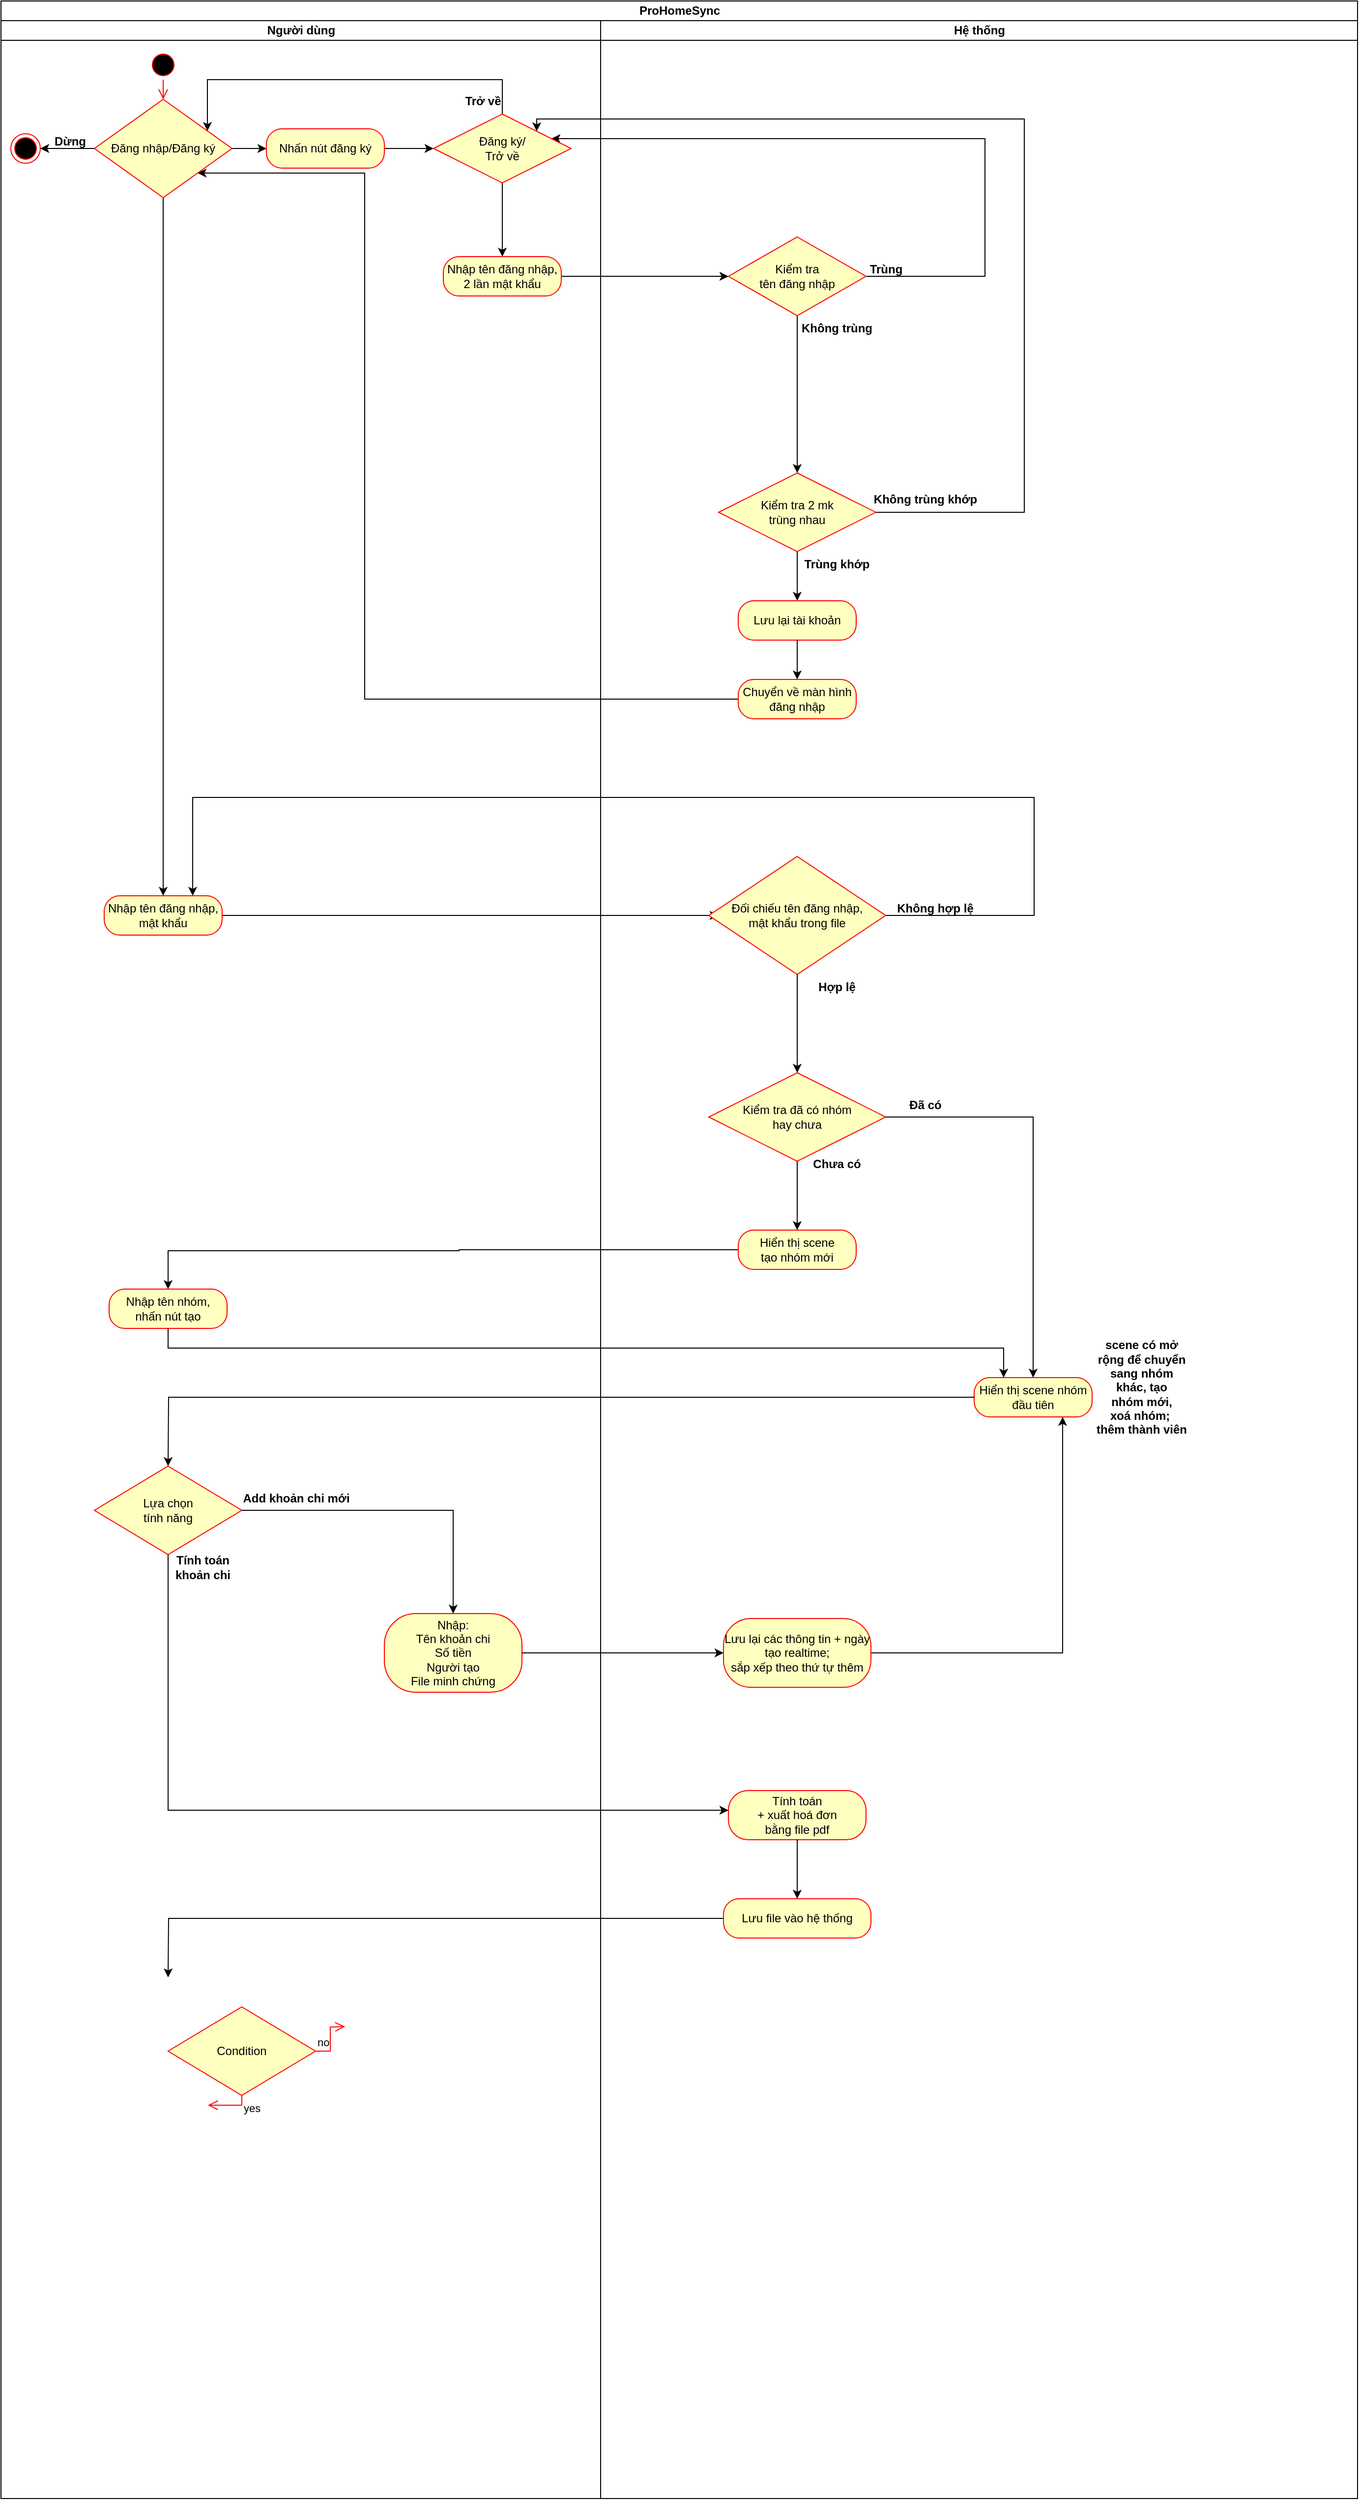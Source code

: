 <mxfile version="26.1.0">
  <diagram name="Trang-1" id="7JNEKgZgZRjt4ox5-sU_">
    <mxGraphModel dx="1218" dy="1773" grid="1" gridSize="10" guides="1" tooltips="1" connect="1" arrows="1" fold="1" page="1" pageScale="1" pageWidth="827" pageHeight="1169" math="0" shadow="0">
      <root>
        <mxCell id="0" />
        <mxCell id="1" parent="0" />
        <mxCell id="IZtvYsub-rzBRj75f5gO-3" value="ProHomeSync" style="swimlane;childLayout=stackLayout;resizeParent=1;resizeParentMax=0;startSize=20;html=1;" parent="1" vertex="1">
          <mxGeometry x="230" y="-50" width="1380" height="2540" as="geometry">
            <mxRectangle x="230" y="-50" width="60" height="30" as="alternateBounds" />
          </mxGeometry>
        </mxCell>
        <mxCell id="hBP3JbaCI2nq2AsKA252-29" style="edgeStyle=orthogonalEdgeStyle;rounded=0;orthogonalLoop=1;jettySize=auto;html=1;" edge="1" parent="IZtvYsub-rzBRj75f5gO-3" source="hBP3JbaCI2nq2AsKA252-28" target="hBP3JbaCI2nq2AsKA252-31">
          <mxGeometry relative="1" as="geometry">
            <mxPoint x="740" y="220" as="targetPoint" />
            <Array as="points">
              <mxPoint x="670" y="280" />
              <mxPoint x="670" y="280" />
            </Array>
          </mxGeometry>
        </mxCell>
        <mxCell id="hBP3JbaCI2nq2AsKA252-73" style="edgeStyle=orthogonalEdgeStyle;rounded=0;orthogonalLoop=1;jettySize=auto;html=1;entryX=0.857;entryY=0.357;entryDx=0;entryDy=0;entryPerimeter=0;" edge="1" parent="IZtvYsub-rzBRj75f5gO-3" source="hBP3JbaCI2nq2AsKA252-31" target="hBP3JbaCI2nq2AsKA252-37">
          <mxGeometry relative="1" as="geometry">
            <mxPoint x="1000" y="140" as="targetPoint" />
            <Array as="points">
              <mxPoint x="1001" y="280" />
              <mxPoint x="1001" y="140" />
            </Array>
          </mxGeometry>
        </mxCell>
        <mxCell id="hBP3JbaCI2nq2AsKA252-74" style="edgeStyle=orthogonalEdgeStyle;rounded=0;orthogonalLoop=1;jettySize=auto;html=1;entryX=1;entryY=0;entryDx=0;entryDy=0;" edge="1" parent="IZtvYsub-rzBRj75f5gO-3" source="hBP3JbaCI2nq2AsKA252-55" target="hBP3JbaCI2nq2AsKA252-37">
          <mxGeometry relative="1" as="geometry">
            <mxPoint x="1040" y="120" as="targetPoint" />
            <Array as="points">
              <mxPoint x="1041" y="520" />
              <mxPoint x="1041" y="120" />
              <mxPoint x="545" y="120" />
            </Array>
          </mxGeometry>
        </mxCell>
        <mxCell id="hBP3JbaCI2nq2AsKA252-83" style="edgeStyle=orthogonalEdgeStyle;rounded=0;orthogonalLoop=1;jettySize=auto;html=1;exitX=0;exitY=0.5;exitDx=0;exitDy=0;entryX=1;entryY=1;entryDx=0;entryDy=0;" edge="1" parent="IZtvYsub-rzBRj75f5gO-3" source="hBP3JbaCI2nq2AsKA252-81" target="hBP3JbaCI2nq2AsKA252-5">
          <mxGeometry relative="1" as="geometry">
            <mxPoint x="300" y="220" as="targetPoint" />
            <mxPoint x="745" y="720" as="sourcePoint" />
            <Array as="points">
              <mxPoint x="370" y="710" />
              <mxPoint x="370" y="175" />
            </Array>
          </mxGeometry>
        </mxCell>
        <mxCell id="hBP3JbaCI2nq2AsKA252-88" style="edgeStyle=orthogonalEdgeStyle;rounded=0;orthogonalLoop=1;jettySize=auto;html=1;entryX=0.75;entryY=0;entryDx=0;entryDy=0;" edge="1" parent="IZtvYsub-rzBRj75f5gO-3" source="hBP3JbaCI2nq2AsKA252-85" target="hBP3JbaCI2nq2AsKA252-13">
          <mxGeometry relative="1" as="geometry">
            <mxPoint x="1050" y="810" as="targetPoint" />
            <Array as="points">
              <mxPoint x="1051" y="930" />
              <mxPoint x="1051" y="810" />
              <mxPoint x="195" y="810" />
            </Array>
          </mxGeometry>
        </mxCell>
        <mxCell id="hBP3JbaCI2nq2AsKA252-108" style="edgeStyle=orthogonalEdgeStyle;rounded=0;orthogonalLoop=1;jettySize=auto;html=1;exitX=0.5;exitY=1;exitDx=0;exitDy=0;entryX=0.25;entryY=0;entryDx=0;entryDy=0;" edge="1" parent="IZtvYsub-rzBRj75f5gO-3" source="hBP3JbaCI2nq2AsKA252-102" target="hBP3JbaCI2nq2AsKA252-105">
          <mxGeometry relative="1" as="geometry">
            <mxPoint x="990" y="1380" as="targetPoint" />
            <Array as="points">
              <mxPoint x="170" y="1370" />
              <mxPoint x="1020" y="1370" />
            </Array>
          </mxGeometry>
        </mxCell>
        <mxCell id="IZtvYsub-rzBRj75f5gO-5" value="Người dùng" style="swimlane;startSize=20;html=1;" parent="IZtvYsub-rzBRj75f5gO-3" vertex="1">
          <mxGeometry y="20" width="610" height="2520" as="geometry" />
        </mxCell>
        <mxCell id="hBP3JbaCI2nq2AsKA252-3" value="" style="ellipse;html=1;shape=startState;fillColor=#000000;strokeColor=#ff0000;" vertex="1" parent="IZtvYsub-rzBRj75f5gO-5">
          <mxGeometry x="150" y="30" width="30" height="30" as="geometry" />
        </mxCell>
        <mxCell id="hBP3JbaCI2nq2AsKA252-4" value="" style="edgeStyle=orthogonalEdgeStyle;html=1;verticalAlign=bottom;endArrow=open;endSize=8;strokeColor=#ff0000;rounded=0;" edge="1" source="hBP3JbaCI2nq2AsKA252-3" parent="IZtvYsub-rzBRj75f5gO-5">
          <mxGeometry relative="1" as="geometry">
            <mxPoint x="165" y="80" as="targetPoint" />
          </mxGeometry>
        </mxCell>
        <mxCell id="hBP3JbaCI2nq2AsKA252-18" style="edgeStyle=orthogonalEdgeStyle;rounded=0;orthogonalLoop=1;jettySize=auto;html=1;entryX=0.5;entryY=0;entryDx=0;entryDy=0;" edge="1" parent="IZtvYsub-rzBRj75f5gO-5" source="hBP3JbaCI2nq2AsKA252-5" target="hBP3JbaCI2nq2AsKA252-13">
          <mxGeometry relative="1" as="geometry" />
        </mxCell>
        <mxCell id="hBP3JbaCI2nq2AsKA252-71" style="edgeStyle=orthogonalEdgeStyle;rounded=0;orthogonalLoop=1;jettySize=auto;html=1;" edge="1" parent="IZtvYsub-rzBRj75f5gO-5" source="hBP3JbaCI2nq2AsKA252-5" target="hBP3JbaCI2nq2AsKA252-69">
          <mxGeometry relative="1" as="geometry" />
        </mxCell>
        <mxCell id="hBP3JbaCI2nq2AsKA252-5" value="Đăng nhập/Đăng ký" style="rhombus;whiteSpace=wrap;html=1;fontColor=#000000;fillColor=#ffffc0;strokeColor=#ff0000;" vertex="1" parent="IZtvYsub-rzBRj75f5gO-5">
          <mxGeometry x="95" y="80" width="140" height="100" as="geometry" />
        </mxCell>
        <mxCell id="hBP3JbaCI2nq2AsKA252-10" value="" style="ellipse;html=1;shape=endState;fillColor=#000000;strokeColor=#ff0000;" vertex="1" parent="IZtvYsub-rzBRj75f5gO-5">
          <mxGeometry x="10" y="115.003" width="30" height="30" as="geometry" />
        </mxCell>
        <mxCell id="hBP3JbaCI2nq2AsKA252-9" style="edgeStyle=orthogonalEdgeStyle;rounded=0;orthogonalLoop=1;jettySize=auto;html=1;exitX=0;exitY=0.5;exitDx=0;exitDy=0;" edge="1" parent="IZtvYsub-rzBRj75f5gO-5" source="hBP3JbaCI2nq2AsKA252-5" target="hBP3JbaCI2nq2AsKA252-10">
          <mxGeometry relative="1" as="geometry">
            <mxPoint x="40" y="100.333" as="targetPoint" />
            <Array as="points">
              <mxPoint x="70" y="130" />
              <mxPoint x="70" y="130" />
            </Array>
          </mxGeometry>
        </mxCell>
        <mxCell id="hBP3JbaCI2nq2AsKA252-15" value="Dừng" style="text;align=center;fontStyle=1;verticalAlign=middle;spacingLeft=3;spacingRight=3;strokeColor=none;rotatable=0;points=[[0,0.5],[1,0.5]];portConstraint=eastwest;html=1;" vertex="1" parent="IZtvYsub-rzBRj75f5gO-5">
          <mxGeometry x="30" y="110" width="80" height="26" as="geometry" />
        </mxCell>
        <mxCell id="hBP3JbaCI2nq2AsKA252-84" style="edgeStyle=orthogonalEdgeStyle;rounded=0;orthogonalLoop=1;jettySize=auto;html=1;" edge="1" parent="IZtvYsub-rzBRj75f5gO-5" source="hBP3JbaCI2nq2AsKA252-13">
          <mxGeometry relative="1" as="geometry">
            <mxPoint x="730" y="910" as="targetPoint" />
          </mxGeometry>
        </mxCell>
        <mxCell id="hBP3JbaCI2nq2AsKA252-13" value="Nhập tên đăng nhập,&lt;br&gt;mật khẩu" style="rounded=1;whiteSpace=wrap;html=1;arcSize=40;fontColor=#000000;fillColor=#ffffc0;strokeColor=#ff0000;" vertex="1" parent="IZtvYsub-rzBRj75f5gO-5">
          <mxGeometry x="105" y="890" width="120" height="40" as="geometry" />
        </mxCell>
        <mxCell id="hBP3JbaCI2nq2AsKA252-28" value="Nhập tên đăng nhập,&lt;br&gt;2 lần mật khẩu" style="rounded=1;whiteSpace=wrap;html=1;arcSize=40;fontColor=#000000;fillColor=#ffffc0;strokeColor=#ff0000;" vertex="1" parent="IZtvYsub-rzBRj75f5gO-5">
          <mxGeometry x="450" y="240" width="120" height="40" as="geometry" />
        </mxCell>
        <mxCell id="hBP3JbaCI2nq2AsKA252-40" style="edgeStyle=orthogonalEdgeStyle;rounded=0;orthogonalLoop=1;jettySize=auto;html=1;exitX=0.5;exitY=0;exitDx=0;exitDy=0;" edge="1" parent="IZtvYsub-rzBRj75f5gO-5" source="hBP3JbaCI2nq2AsKA252-37" target="hBP3JbaCI2nq2AsKA252-5">
          <mxGeometry relative="1" as="geometry">
            <mxPoint x="210" y="70" as="targetPoint" />
            <Array as="points">
              <mxPoint x="510" y="60" />
              <mxPoint x="210" y="60" />
            </Array>
          </mxGeometry>
        </mxCell>
        <mxCell id="hBP3JbaCI2nq2AsKA252-66" style="edgeStyle=orthogonalEdgeStyle;rounded=0;orthogonalLoop=1;jettySize=auto;html=1;entryX=0.5;entryY=0;entryDx=0;entryDy=0;" edge="1" parent="IZtvYsub-rzBRj75f5gO-5" source="hBP3JbaCI2nq2AsKA252-37" target="hBP3JbaCI2nq2AsKA252-28">
          <mxGeometry relative="1" as="geometry">
            <mxPoint x="510" y="210" as="targetPoint" />
          </mxGeometry>
        </mxCell>
        <mxCell id="hBP3JbaCI2nq2AsKA252-37" value="Đăng ký/&lt;br&gt;Trở về" style="rhombus;whiteSpace=wrap;html=1;fontColor=#000000;fillColor=#ffffc0;strokeColor=#ff0000;" vertex="1" parent="IZtvYsub-rzBRj75f5gO-5">
          <mxGeometry x="440" y="95" width="140" height="70" as="geometry" />
        </mxCell>
        <mxCell id="hBP3JbaCI2nq2AsKA252-41" value="Trở về" style="text;align=center;fontStyle=1;verticalAlign=middle;spacingLeft=3;spacingRight=3;strokeColor=none;rotatable=0;points=[[0,0.5],[1,0.5]];portConstraint=eastwest;html=1;" vertex="1" parent="IZtvYsub-rzBRj75f5gO-5">
          <mxGeometry x="450" y="69" width="80" height="26" as="geometry" />
        </mxCell>
        <mxCell id="hBP3JbaCI2nq2AsKA252-72" style="edgeStyle=orthogonalEdgeStyle;rounded=0;orthogonalLoop=1;jettySize=auto;html=1;" edge="1" parent="IZtvYsub-rzBRj75f5gO-5" source="hBP3JbaCI2nq2AsKA252-69" target="hBP3JbaCI2nq2AsKA252-37">
          <mxGeometry relative="1" as="geometry" />
        </mxCell>
        <mxCell id="hBP3JbaCI2nq2AsKA252-69" value="Nhấn nút đăng ký" style="rounded=1;whiteSpace=wrap;html=1;arcSize=40;fontColor=#000000;fillColor=#ffffc0;strokeColor=#ff0000;" vertex="1" parent="IZtvYsub-rzBRj75f5gO-5">
          <mxGeometry x="270" y="110" width="120" height="40" as="geometry" />
        </mxCell>
        <mxCell id="hBP3JbaCI2nq2AsKA252-102" value="Nhập tên nhóm,&lt;br&gt;nhấn nút tạo" style="rounded=1;whiteSpace=wrap;html=1;arcSize=40;fontColor=#000000;fillColor=#ffffc0;strokeColor=#ff0000;" vertex="1" parent="IZtvYsub-rzBRj75f5gO-5">
          <mxGeometry x="110" y="1290" width="120" height="40" as="geometry" />
        </mxCell>
        <mxCell id="hBP3JbaCI2nq2AsKA252-111" value="Lựa chọn&lt;br&gt;tính năng" style="rhombus;whiteSpace=wrap;html=1;fontColor=#000000;fillColor=#ffffc0;strokeColor=#ff0000;" vertex="1" parent="IZtvYsub-rzBRj75f5gO-5">
          <mxGeometry x="95" y="1470" width="150" height="90" as="geometry" />
        </mxCell>
        <mxCell id="hBP3JbaCI2nq2AsKA252-116" value="Add khoản chi mới" style="text;align=center;fontStyle=1;verticalAlign=middle;spacingLeft=3;spacingRight=3;strokeColor=none;rotatable=0;points=[[0,0.5],[1,0.5]];portConstraint=eastwest;html=1;" vertex="1" parent="IZtvYsub-rzBRj75f5gO-5">
          <mxGeometry x="260" y="1490" width="80" height="26" as="geometry" />
        </mxCell>
        <mxCell id="hBP3JbaCI2nq2AsKA252-115" value="Nhập:&lt;br&gt;Tên khoản chi&lt;br&gt;Số tiền&lt;br&gt;Người tạo&lt;br&gt;File minh chứng" style="rounded=1;whiteSpace=wrap;html=1;arcSize=40;fontColor=#000000;fillColor=#ffffc0;strokeColor=#ff0000;" vertex="1" parent="IZtvYsub-rzBRj75f5gO-5">
          <mxGeometry x="390" y="1620" width="140" height="80" as="geometry" />
        </mxCell>
        <mxCell id="hBP3JbaCI2nq2AsKA252-114" style="edgeStyle=orthogonalEdgeStyle;rounded=0;orthogonalLoop=1;jettySize=auto;html=1;" edge="1" parent="IZtvYsub-rzBRj75f5gO-5" source="hBP3JbaCI2nq2AsKA252-111" target="hBP3JbaCI2nq2AsKA252-115">
          <mxGeometry relative="1" as="geometry">
            <mxPoint x="800" y="1515" as="targetPoint" />
          </mxGeometry>
        </mxCell>
        <mxCell id="hBP3JbaCI2nq2AsKA252-122" value="Tính toán&lt;br&gt;khoản chi" style="text;align=center;fontStyle=1;verticalAlign=middle;spacingLeft=3;spacingRight=3;strokeColor=none;rotatable=0;points=[[0,0.5],[1,0.5]];portConstraint=eastwest;html=1;" vertex="1" parent="IZtvYsub-rzBRj75f5gO-5">
          <mxGeometry x="165" y="1560" width="80" height="26" as="geometry" />
        </mxCell>
        <mxCell id="hBP3JbaCI2nq2AsKA252-136" value="Condition" style="rhombus;whiteSpace=wrap;html=1;fontColor=#000000;fillColor=#ffffc0;strokeColor=#ff0000;" vertex="1" parent="IZtvYsub-rzBRj75f5gO-5">
          <mxGeometry x="170" y="2020" width="150" height="90" as="geometry" />
        </mxCell>
        <mxCell id="hBP3JbaCI2nq2AsKA252-137" value="no" style="edgeStyle=orthogonalEdgeStyle;html=1;align=left;verticalAlign=bottom;endArrow=open;endSize=8;strokeColor=#ff0000;rounded=0;" edge="1" source="hBP3JbaCI2nq2AsKA252-136" parent="IZtvYsub-rzBRj75f5gO-5">
          <mxGeometry x="-1" relative="1" as="geometry">
            <mxPoint x="350" y="2040" as="targetPoint" />
          </mxGeometry>
        </mxCell>
        <mxCell id="hBP3JbaCI2nq2AsKA252-138" value="yes" style="edgeStyle=orthogonalEdgeStyle;html=1;align=left;verticalAlign=top;endArrow=open;endSize=8;strokeColor=#ff0000;rounded=0;" edge="1" source="hBP3JbaCI2nq2AsKA252-136" parent="IZtvYsub-rzBRj75f5gO-5">
          <mxGeometry x="-1" relative="1" as="geometry">
            <mxPoint x="210" y="2120" as="targetPoint" />
          </mxGeometry>
        </mxCell>
        <mxCell id="IZtvYsub-rzBRj75f5gO-6" value="Hệ thống" style="swimlane;startSize=20;html=1;" parent="IZtvYsub-rzBRj75f5gO-3" vertex="1">
          <mxGeometry x="610" y="20" width="770" height="2520" as="geometry">
            <mxRectangle x="320" y="20" width="40" height="570" as="alternateBounds" />
          </mxGeometry>
        </mxCell>
        <mxCell id="hBP3JbaCI2nq2AsKA252-68" style="edgeStyle=orthogonalEdgeStyle;rounded=0;orthogonalLoop=1;jettySize=auto;html=1;entryX=0.5;entryY=0;entryDx=0;entryDy=0;" edge="1" parent="IZtvYsub-rzBRj75f5gO-6" source="hBP3JbaCI2nq2AsKA252-31" target="hBP3JbaCI2nq2AsKA252-55">
          <mxGeometry relative="1" as="geometry">
            <mxPoint x="200" y="390" as="targetPoint" />
          </mxGeometry>
        </mxCell>
        <mxCell id="hBP3JbaCI2nq2AsKA252-31" value="Kiểm tra&lt;br&gt;tên đăng nhập" style="rhombus;whiteSpace=wrap;html=1;fontColor=#000000;fillColor=#ffffc0;strokeColor=#ff0000;" vertex="1" parent="IZtvYsub-rzBRj75f5gO-6">
          <mxGeometry x="130" y="220" width="140" height="80" as="geometry" />
        </mxCell>
        <mxCell id="hBP3JbaCI2nq2AsKA252-35" value="Trùng" style="text;align=center;fontStyle=1;verticalAlign=middle;spacingLeft=3;spacingRight=3;strokeColor=none;rotatable=0;points=[[0,0.5],[1,0.5]];portConstraint=eastwest;html=1;" vertex="1" parent="IZtvYsub-rzBRj75f5gO-6">
          <mxGeometry x="250" y="240" width="80" height="26" as="geometry" />
        </mxCell>
        <mxCell id="hBP3JbaCI2nq2AsKA252-44" value="Không trùng" style="text;align=center;fontStyle=1;verticalAlign=middle;spacingLeft=3;spacingRight=3;strokeColor=none;rotatable=0;points=[[0,0.5],[1,0.5]];portConstraint=eastwest;html=1;" vertex="1" parent="IZtvYsub-rzBRj75f5gO-6">
          <mxGeometry x="200" y="300" width="80" height="26" as="geometry" />
        </mxCell>
        <mxCell id="hBP3JbaCI2nq2AsKA252-75" style="edgeStyle=orthogonalEdgeStyle;rounded=0;orthogonalLoop=1;jettySize=auto;html=1;" edge="1" parent="IZtvYsub-rzBRj75f5gO-6" source="hBP3JbaCI2nq2AsKA252-55">
          <mxGeometry relative="1" as="geometry">
            <mxPoint x="200" y="590" as="targetPoint" />
          </mxGeometry>
        </mxCell>
        <mxCell id="hBP3JbaCI2nq2AsKA252-55" value="Kiểm tra 2 mk&lt;br&gt;trùng nhau" style="rhombus;whiteSpace=wrap;html=1;fontColor=#000000;fillColor=#ffffc0;strokeColor=#ff0000;" vertex="1" parent="IZtvYsub-rzBRj75f5gO-6">
          <mxGeometry x="120" y="460" width="160" height="80" as="geometry" />
        </mxCell>
        <mxCell id="hBP3JbaCI2nq2AsKA252-61" value="Không trùng khớp" style="text;align=center;fontStyle=1;verticalAlign=middle;spacingLeft=3;spacingRight=3;strokeColor=none;rotatable=0;points=[[0,0.5],[1,0.5]];portConstraint=eastwest;html=1;" vertex="1" parent="IZtvYsub-rzBRj75f5gO-6">
          <mxGeometry x="290" y="474" width="80" height="26" as="geometry" />
        </mxCell>
        <mxCell id="hBP3JbaCI2nq2AsKA252-77" value="Trùng khớp" style="text;align=center;fontStyle=1;verticalAlign=middle;spacingLeft=3;spacingRight=3;strokeColor=none;rotatable=0;points=[[0,0.5],[1,0.5]];portConstraint=eastwest;html=1;" vertex="1" parent="IZtvYsub-rzBRj75f5gO-6">
          <mxGeometry x="200" y="540" width="80" height="26" as="geometry" />
        </mxCell>
        <mxCell id="hBP3JbaCI2nq2AsKA252-78" value="Lưu lại tài khoản" style="rounded=1;whiteSpace=wrap;html=1;arcSize=40;fontColor=#000000;fillColor=#ffffc0;strokeColor=#ff0000;" vertex="1" parent="IZtvYsub-rzBRj75f5gO-6">
          <mxGeometry x="140" y="590" width="120" height="40" as="geometry" />
        </mxCell>
        <mxCell id="hBP3JbaCI2nq2AsKA252-81" value="Chuyển về màn hình đăng nhập" style="rounded=1;whiteSpace=wrap;html=1;arcSize=40;fontColor=#000000;fillColor=#ffffc0;strokeColor=#ff0000;" vertex="1" parent="IZtvYsub-rzBRj75f5gO-6">
          <mxGeometry x="140" y="670" width="120" height="40" as="geometry" />
        </mxCell>
        <mxCell id="hBP3JbaCI2nq2AsKA252-80" style="edgeStyle=orthogonalEdgeStyle;rounded=0;orthogonalLoop=1;jettySize=auto;html=1;" edge="1" parent="IZtvYsub-rzBRj75f5gO-6" source="hBP3JbaCI2nq2AsKA252-78" target="hBP3JbaCI2nq2AsKA252-81">
          <mxGeometry relative="1" as="geometry">
            <mxPoint x="200" y="670" as="targetPoint" />
          </mxGeometry>
        </mxCell>
        <mxCell id="hBP3JbaCI2nq2AsKA252-85" value="Đối chiếu tên đăng nhập,&lt;br&gt;mật khẩu trong file" style="rhombus;whiteSpace=wrap;html=1;fontColor=#000000;fillColor=#ffffc0;strokeColor=#ff0000;" vertex="1" parent="IZtvYsub-rzBRj75f5gO-6">
          <mxGeometry x="110" y="850" width="180" height="120" as="geometry" />
        </mxCell>
        <mxCell id="hBP3JbaCI2nq2AsKA252-90" value="Không hợp lệ" style="text;align=center;fontStyle=1;verticalAlign=middle;spacingLeft=3;spacingRight=3;strokeColor=none;rotatable=0;points=[[0,0.5],[1,0.5]];portConstraint=eastwest;html=1;" vertex="1" parent="IZtvYsub-rzBRj75f5gO-6">
          <mxGeometry x="300" y="890" width="80" height="26" as="geometry" />
        </mxCell>
        <mxCell id="hBP3JbaCI2nq2AsKA252-91" value="Hợp lệ" style="text;align=center;fontStyle=1;verticalAlign=middle;spacingLeft=3;spacingRight=3;strokeColor=none;rotatable=0;points=[[0,0.5],[1,0.5]];portConstraint=eastwest;html=1;" vertex="1" parent="IZtvYsub-rzBRj75f5gO-6">
          <mxGeometry x="200" y="970" width="80" height="26" as="geometry" />
        </mxCell>
        <mxCell id="hBP3JbaCI2nq2AsKA252-89" style="edgeStyle=orthogonalEdgeStyle;rounded=0;orthogonalLoop=1;jettySize=auto;html=1;exitX=0.5;exitY=1;exitDx=0;exitDy=0;entryX=0.5;entryY=0;entryDx=0;entryDy=0;" edge="1" parent="IZtvYsub-rzBRj75f5gO-6" source="hBP3JbaCI2nq2AsKA252-85" target="hBP3JbaCI2nq2AsKA252-93">
          <mxGeometry relative="1" as="geometry">
            <mxPoint x="210" y="1070" as="targetPoint" />
          </mxGeometry>
        </mxCell>
        <mxCell id="hBP3JbaCI2nq2AsKA252-93" value="Kiểm tra đã có nhóm&lt;br&gt;hay chưa" style="rhombus;whiteSpace=wrap;html=1;fontColor=#000000;fillColor=#ffffc0;strokeColor=#ff0000;" vertex="1" parent="IZtvYsub-rzBRj75f5gO-6">
          <mxGeometry x="110" y="1070" width="180" height="90" as="geometry" />
        </mxCell>
        <mxCell id="hBP3JbaCI2nq2AsKA252-98" value="Chưa có" style="text;align=center;fontStyle=1;verticalAlign=middle;spacingLeft=3;spacingRight=3;strokeColor=none;rotatable=0;points=[[0,0.5],[1,0.5]];portConstraint=eastwest;html=1;" vertex="1" parent="IZtvYsub-rzBRj75f5gO-6">
          <mxGeometry x="200" y="1150" width="80" height="26" as="geometry" />
        </mxCell>
        <mxCell id="hBP3JbaCI2nq2AsKA252-101" style="edgeStyle=orthogonalEdgeStyle;rounded=0;orthogonalLoop=1;jettySize=auto;html=1;" edge="1" parent="IZtvYsub-rzBRj75f5gO-6" source="hBP3JbaCI2nq2AsKA252-99">
          <mxGeometry relative="1" as="geometry">
            <mxPoint x="-440" y="1290" as="targetPoint" />
            <Array as="points">
              <mxPoint x="-144" y="1250" />
              <mxPoint x="-144" y="1251" />
              <mxPoint x="-440" y="1251" />
            </Array>
          </mxGeometry>
        </mxCell>
        <mxCell id="hBP3JbaCI2nq2AsKA252-99" value="Hiển thị scene&lt;br&gt;tạo nhóm mới" style="rounded=1;whiteSpace=wrap;html=1;arcSize=40;fontColor=#000000;fillColor=#ffffc0;strokeColor=#ff0000;" vertex="1" parent="IZtvYsub-rzBRj75f5gO-6">
          <mxGeometry x="140" y="1230" width="120" height="40" as="geometry" />
        </mxCell>
        <mxCell id="hBP3JbaCI2nq2AsKA252-97" style="edgeStyle=orthogonalEdgeStyle;rounded=0;orthogonalLoop=1;jettySize=auto;html=1;" edge="1" parent="IZtvYsub-rzBRj75f5gO-6" source="hBP3JbaCI2nq2AsKA252-93" target="hBP3JbaCI2nq2AsKA252-99">
          <mxGeometry relative="1" as="geometry">
            <mxPoint x="450" y="1115" as="targetPoint" />
          </mxGeometry>
        </mxCell>
        <mxCell id="hBP3JbaCI2nq2AsKA252-104" value="Đã có" style="text;align=center;fontStyle=1;verticalAlign=middle;spacingLeft=3;spacingRight=3;strokeColor=none;rotatable=0;points=[[0,0.5],[1,0.5]];portConstraint=eastwest;html=1;" vertex="1" parent="IZtvYsub-rzBRj75f5gO-6">
          <mxGeometry x="290" y="1090" width="80" height="26" as="geometry" />
        </mxCell>
        <mxCell id="hBP3JbaCI2nq2AsKA252-105" value="Hiển thị scene nhóm&lt;br&gt;đầu tiên" style="rounded=1;whiteSpace=wrap;html=1;arcSize=40;fontColor=#000000;fillColor=#ffffc0;strokeColor=#ff0000;" vertex="1" parent="IZtvYsub-rzBRj75f5gO-6">
          <mxGeometry x="380" y="1380" width="120" height="40" as="geometry" />
        </mxCell>
        <mxCell id="hBP3JbaCI2nq2AsKA252-100" style="edgeStyle=orthogonalEdgeStyle;rounded=0;orthogonalLoop=1;jettySize=auto;html=1;" edge="1" parent="IZtvYsub-rzBRj75f5gO-6" source="hBP3JbaCI2nq2AsKA252-93" target="hBP3JbaCI2nq2AsKA252-105">
          <mxGeometry relative="1" as="geometry">
            <mxPoint x="440" y="1350" as="targetPoint" />
          </mxGeometry>
        </mxCell>
        <mxCell id="hBP3JbaCI2nq2AsKA252-106" value="scene có mở&lt;br&gt;rộng để chuyển&lt;br&gt;sang nhóm&lt;br&gt;khác, tạo&lt;br&gt;nhóm mới,&lt;br&gt;xoá nhóm;&amp;nbsp;&lt;br&gt;thêm thành viên" style="text;align=center;fontStyle=1;verticalAlign=middle;spacingLeft=3;spacingRight=3;strokeColor=none;rotatable=0;points=[[0,0.5],[1,0.5]];portConstraint=eastwest;html=1;" vertex="1" parent="IZtvYsub-rzBRj75f5gO-6">
          <mxGeometry x="510" y="1320" width="80" height="140" as="geometry" />
        </mxCell>
        <mxCell id="hBP3JbaCI2nq2AsKA252-126" style="edgeStyle=orthogonalEdgeStyle;rounded=0;orthogonalLoop=1;jettySize=auto;html=1;entryX=0.75;entryY=1;entryDx=0;entryDy=0;" edge="1" parent="IZtvYsub-rzBRj75f5gO-6" source="hBP3JbaCI2nq2AsKA252-118" target="hBP3JbaCI2nq2AsKA252-105">
          <mxGeometry relative="1" as="geometry" />
        </mxCell>
        <mxCell id="hBP3JbaCI2nq2AsKA252-118" value="Lưu lại các thông tin + ngày tạo realtime;&lt;br&gt;sắp xếp theo thứ tự thêm" style="rounded=1;whiteSpace=wrap;html=1;arcSize=40;fontColor=#000000;fillColor=#ffffc0;strokeColor=#ff0000;" vertex="1" parent="IZtvYsub-rzBRj75f5gO-6">
          <mxGeometry x="125" y="1625" width="150" height="70" as="geometry" />
        </mxCell>
        <mxCell id="hBP3JbaCI2nq2AsKA252-124" value="Tính toán&lt;br&gt;+ xuất hoá đơn&lt;br&gt;bằng file pdf" style="rounded=1;whiteSpace=wrap;html=1;arcSize=40;fontColor=#000000;fillColor=#ffffc0;strokeColor=#ff0000;" vertex="1" parent="IZtvYsub-rzBRj75f5gO-6">
          <mxGeometry x="130" y="1800" width="140" height="50" as="geometry" />
        </mxCell>
        <mxCell id="hBP3JbaCI2nq2AsKA252-133" style="edgeStyle=orthogonalEdgeStyle;rounded=0;orthogonalLoop=1;jettySize=auto;html=1;" edge="1" parent="IZtvYsub-rzBRj75f5gO-6" source="hBP3JbaCI2nq2AsKA252-127">
          <mxGeometry relative="1" as="geometry">
            <mxPoint x="-440" y="1990" as="targetPoint" />
          </mxGeometry>
        </mxCell>
        <mxCell id="hBP3JbaCI2nq2AsKA252-127" value="Lưu file vào hệ thống" style="rounded=1;whiteSpace=wrap;html=1;arcSize=40;fontColor=#000000;fillColor=#ffffc0;strokeColor=#ff0000;" vertex="1" parent="IZtvYsub-rzBRj75f5gO-6">
          <mxGeometry x="125" y="1910" width="150" height="40" as="geometry" />
        </mxCell>
        <mxCell id="hBP3JbaCI2nq2AsKA252-125" style="edgeStyle=orthogonalEdgeStyle;rounded=0;orthogonalLoop=1;jettySize=auto;html=1;" edge="1" parent="IZtvYsub-rzBRj75f5gO-6" source="hBP3JbaCI2nq2AsKA252-124" target="hBP3JbaCI2nq2AsKA252-127">
          <mxGeometry relative="1" as="geometry">
            <mxPoint x="200" y="1910.0" as="targetPoint" />
          </mxGeometry>
        </mxCell>
        <mxCell id="hBP3JbaCI2nq2AsKA252-109" style="edgeStyle=orthogonalEdgeStyle;rounded=0;orthogonalLoop=1;jettySize=auto;html=1;" edge="1" parent="IZtvYsub-rzBRj75f5gO-3" source="hBP3JbaCI2nq2AsKA252-105">
          <mxGeometry relative="1" as="geometry">
            <mxPoint x="170" y="1490" as="targetPoint" />
          </mxGeometry>
        </mxCell>
        <mxCell id="hBP3JbaCI2nq2AsKA252-117" style="edgeStyle=orthogonalEdgeStyle;rounded=0;orthogonalLoop=1;jettySize=auto;html=1;" edge="1" parent="IZtvYsub-rzBRj75f5gO-3" source="hBP3JbaCI2nq2AsKA252-115" target="hBP3JbaCI2nq2AsKA252-118">
          <mxGeometry relative="1" as="geometry">
            <mxPoint x="820" y="1680" as="targetPoint" />
          </mxGeometry>
        </mxCell>
        <mxCell id="hBP3JbaCI2nq2AsKA252-120" style="edgeStyle=orthogonalEdgeStyle;rounded=0;orthogonalLoop=1;jettySize=auto;html=1;" edge="1" parent="IZtvYsub-rzBRj75f5gO-3" source="hBP3JbaCI2nq2AsKA252-111" target="hBP3JbaCI2nq2AsKA252-124">
          <mxGeometry relative="1" as="geometry">
            <mxPoint x="730" y="1840" as="targetPoint" />
            <Array as="points">
              <mxPoint x="170" y="1840" />
            </Array>
          </mxGeometry>
        </mxCell>
      </root>
    </mxGraphModel>
  </diagram>
</mxfile>
